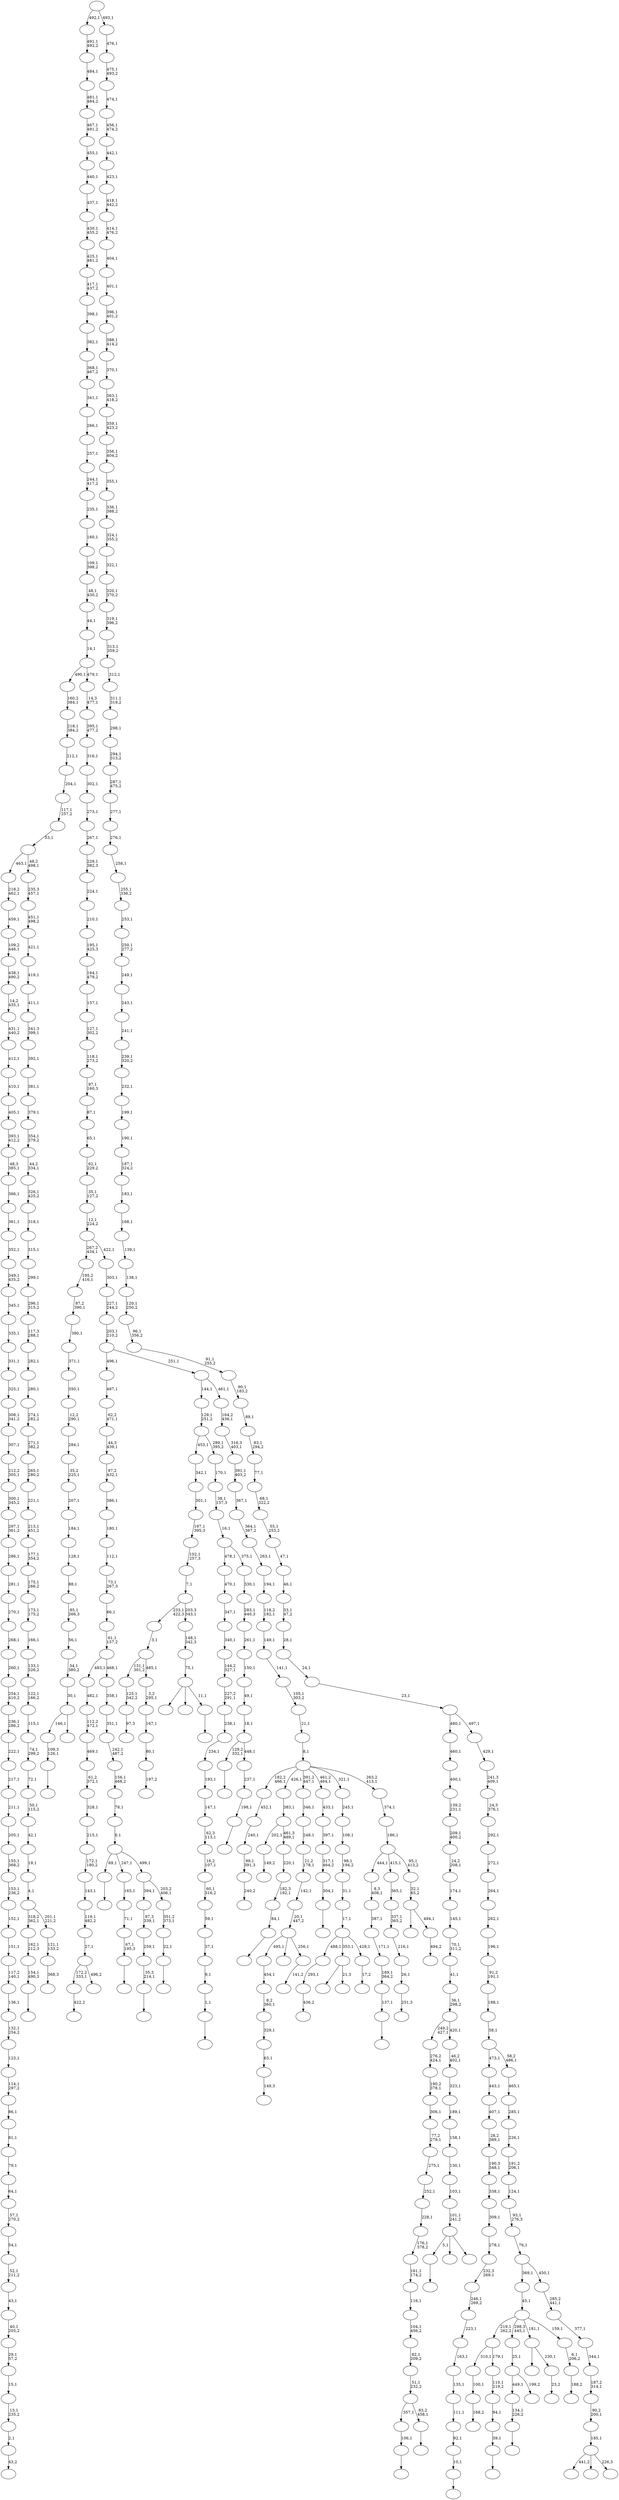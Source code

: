 digraph T {
	550 [label=""]
	549 [label=""]
	548 [label=""]
	547 [label=""]
	546 [label=""]
	545 [label=""]
	544 [label=""]
	543 [label=""]
	542 [label=""]
	541 [label=""]
	540 [label=""]
	539 [label=""]
	538 [label=""]
	537 [label=""]
	536 [label=""]
	535 [label=""]
	534 [label=""]
	533 [label=""]
	532 [label=""]
	531 [label=""]
	530 [label=""]
	529 [label=""]
	528 [label=""]
	527 [label=""]
	526 [label=""]
	525 [label=""]
	524 [label=""]
	523 [label=""]
	522 [label=""]
	521 [label=""]
	520 [label=""]
	519 [label=""]
	518 [label=""]
	517 [label=""]
	516 [label=""]
	515 [label=""]
	514 [label=""]
	513 [label=""]
	512 [label=""]
	511 [label=""]
	510 [label=""]
	509 [label=""]
	508 [label=""]
	507 [label=""]
	506 [label=""]
	505 [label=""]
	504 [label=""]
	503 [label=""]
	502 [label=""]
	501 [label=""]
	500 [label=""]
	499 [label=""]
	498 [label=""]
	497 [label=""]
	496 [label=""]
	495 [label=""]
	494 [label=""]
	493 [label=""]
	492 [label=""]
	491 [label=""]
	490 [label=""]
	489 [label=""]
	488 [label=""]
	487 [label=""]
	486 [label=""]
	485 [label=""]
	484 [label=""]
	483 [label=""]
	482 [label=""]
	481 [label=""]
	480 [label=""]
	479 [label=""]
	478 [label=""]
	477 [label=""]
	476 [label=""]
	475 [label=""]
	474 [label=""]
	473 [label=""]
	472 [label=""]
	471 [label=""]
	470 [label=""]
	469 [label=""]
	468 [label=""]
	467 [label=""]
	466 [label=""]
	465 [label=""]
	464 [label=""]
	463 [label=""]
	462 [label=""]
	461 [label=""]
	460 [label=""]
	459 [label=""]
	458 [label=""]
	457 [label=""]
	456 [label=""]
	455 [label=""]
	454 [label=""]
	453 [label=""]
	452 [label=""]
	451 [label=""]
	450 [label=""]
	449 [label=""]
	448 [label=""]
	447 [label=""]
	446 [label=""]
	445 [label=""]
	444 [label=""]
	443 [label=""]
	442 [label=""]
	441 [label=""]
	440 [label=""]
	439 [label=""]
	438 [label=""]
	437 [label=""]
	436 [label=""]
	435 [label=""]
	434 [label=""]
	433 [label=""]
	432 [label=""]
	431 [label=""]
	430 [label=""]
	429 [label=""]
	428 [label=""]
	427 [label=""]
	426 [label=""]
	425 [label=""]
	424 [label=""]
	423 [label=""]
	422 [label=""]
	421 [label=""]
	420 [label=""]
	419 [label=""]
	418 [label=""]
	417 [label=""]
	416 [label=""]
	415 [label=""]
	414 [label=""]
	413 [label=""]
	412 [label=""]
	411 [label=""]
	410 [label=""]
	409 [label=""]
	408 [label=""]
	407 [label=""]
	406 [label=""]
	405 [label=""]
	404 [label=""]
	403 [label=""]
	402 [label=""]
	401 [label=""]
	400 [label=""]
	399 [label=""]
	398 [label=""]
	397 [label=""]
	396 [label=""]
	395 [label=""]
	394 [label=""]
	393 [label=""]
	392 [label=""]
	391 [label=""]
	390 [label=""]
	389 [label=""]
	388 [label=""]
	387 [label=""]
	386 [label=""]
	385 [label=""]
	384 [label=""]
	383 [label=""]
	382 [label=""]
	381 [label=""]
	380 [label=""]
	379 [label=""]
	378 [label=""]
	377 [label=""]
	376 [label=""]
	375 [label=""]
	374 [label=""]
	373 [label=""]
	372 [label=""]
	371 [label=""]
	370 [label=""]
	369 [label=""]
	368 [label=""]
	367 [label=""]
	366 [label=""]
	365 [label=""]
	364 [label=""]
	363 [label=""]
	362 [label=""]
	361 [label=""]
	360 [label=""]
	359 [label=""]
	358 [label=""]
	357 [label=""]
	356 [label=""]
	355 [label=""]
	354 [label=""]
	353 [label=""]
	352 [label=""]
	351 [label=""]
	350 [label=""]
	349 [label=""]
	348 [label=""]
	347 [label=""]
	346 [label=""]
	345 [label=""]
	344 [label=""]
	343 [label=""]
	342 [label=""]
	341 [label=""]
	340 [label=""]
	339 [label=""]
	338 [label=""]
	337 [label=""]
	336 [label=""]
	335 [label=""]
	334 [label=""]
	333 [label=""]
	332 [label=""]
	331 [label=""]
	330 [label=""]
	329 [label=""]
	328 [label=""]
	327 [label=""]
	326 [label=""]
	325 [label=""]
	324 [label=""]
	323 [label=""]
	322 [label=""]
	321 [label=""]
	320 [label=""]
	319 [label=""]
	318 [label=""]
	317 [label=""]
	316 [label=""]
	315 [label=""]
	314 [label=""]
	313 [label=""]
	312 [label=""]
	311 [label=""]
	310 [label=""]
	309 [label=""]
	308 [label=""]
	307 [label=""]
	306 [label=""]
	305 [label=""]
	304 [label=""]
	303 [label=""]
	302 [label=""]
	301 [label=""]
	300 [label=""]
	299 [label=""]
	298 [label=""]
	297 [label=""]
	296 [label=""]
	295 [label=""]
	294 [label=""]
	293 [label=""]
	292 [label=""]
	291 [label=""]
	290 [label=""]
	289 [label=""]
	288 [label=""]
	287 [label=""]
	286 [label=""]
	285 [label=""]
	284 [label=""]
	283 [label=""]
	282 [label=""]
	281 [label=""]
	280 [label=""]
	279 [label=""]
	278 [label=""]
	277 [label=""]
	276 [label=""]
	275 [label=""]
	274 [label=""]
	273 [label=""]
	272 [label=""]
	271 [label=""]
	270 [label=""]
	269 [label=""]
	268 [label=""]
	267 [label=""]
	266 [label=""]
	265 [label=""]
	264 [label=""]
	263 [label=""]
	262 [label=""]
	261 [label=""]
	260 [label=""]
	259 [label=""]
	258 [label=""]
	257 [label=""]
	256 [label=""]
	255 [label=""]
	254 [label=""]
	253 [label=""]
	252 [label=""]
	251 [label=""]
	250 [label=""]
	249 [label=""]
	248 [label=""]
	247 [label=""]
	246 [label=""]
	245 [label=""]
	244 [label=""]
	243 [label=""]
	242 [label=""]
	241 [label=""]
	240 [label=""]
	239 [label=""]
	238 [label=""]
	237 [label=""]
	236 [label=""]
	235 [label=""]
	234 [label=""]
	233 [label=""]
	232 [label=""]
	231 [label=""]
	230 [label=""]
	229 [label=""]
	228 [label=""]
	227 [label=""]
	226 [label=""]
	225 [label=""]
	224 [label=""]
	223 [label=""]
	222 [label=""]
	221 [label=""]
	220 [label=""]
	219 [label=""]
	218 [label=""]
	217 [label=""]
	216 [label=""]
	215 [label=""]
	214 [label=""]
	213 [label=""]
	212 [label=""]
	211 [label=""]
	210 [label=""]
	209 [label=""]
	208 [label=""]
	207 [label=""]
	206 [label=""]
	205 [label=""]
	204 [label=""]
	203 [label=""]
	202 [label=""]
	201 [label=""]
	200 [label=""]
	199 [label=""]
	198 [label=""]
	197 [label=""]
	196 [label=""]
	195 [label=""]
	194 [label=""]
	193 [label=""]
	192 [label=""]
	191 [label=""]
	190 [label=""]
	189 [label=""]
	188 [label=""]
	187 [label=""]
	186 [label=""]
	185 [label=""]
	184 [label=""]
	183 [label=""]
	182 [label=""]
	181 [label=""]
	180 [label=""]
	179 [label=""]
	178 [label=""]
	177 [label=""]
	176 [label=""]
	175 [label=""]
	174 [label=""]
	173 [label=""]
	172 [label=""]
	171 [label=""]
	170 [label=""]
	169 [label=""]
	168 [label=""]
	167 [label=""]
	166 [label=""]
	165 [label=""]
	164 [label=""]
	163 [label=""]
	162 [label=""]
	161 [label=""]
	160 [label=""]
	159 [label=""]
	158 [label=""]
	157 [label=""]
	156 [label=""]
	155 [label=""]
	154 [label=""]
	153 [label=""]
	152 [label=""]
	151 [label=""]
	150 [label=""]
	149 [label=""]
	148 [label=""]
	147 [label=""]
	146 [label=""]
	145 [label=""]
	144 [label=""]
	143 [label=""]
	142 [label=""]
	141 [label=""]
	140 [label=""]
	139 [label=""]
	138 [label=""]
	137 [label=""]
	136 [label=""]
	135 [label=""]
	134 [label=""]
	133 [label=""]
	132 [label=""]
	131 [label=""]
	130 [label=""]
	129 [label=""]
	128 [label=""]
	127 [label=""]
	126 [label=""]
	125 [label=""]
	124 [label=""]
	123 [label=""]
	122 [label=""]
	121 [label=""]
	120 [label=""]
	119 [label=""]
	118 [label=""]
	117 [label=""]
	116 [label=""]
	115 [label=""]
	114 [label=""]
	113 [label=""]
	112 [label=""]
	111 [label=""]
	110 [label=""]
	109 [label=""]
	108 [label=""]
	107 [label=""]
	106 [label=""]
	105 [label=""]
	104 [label=""]
	103 [label=""]
	102 [label=""]
	101 [label=""]
	100 [label=""]
	99 [label=""]
	98 [label=""]
	97 [label=""]
	96 [label=""]
	95 [label=""]
	94 [label=""]
	93 [label=""]
	92 [label=""]
	91 [label=""]
	90 [label=""]
	89 [label=""]
	88 [label=""]
	87 [label=""]
	86 [label=""]
	85 [label=""]
	84 [label=""]
	83 [label=""]
	82 [label=""]
	81 [label=""]
	80 [label=""]
	79 [label=""]
	78 [label=""]
	77 [label=""]
	76 [label=""]
	75 [label=""]
	74 [label=""]
	73 [label=""]
	72 [label=""]
	71 [label=""]
	70 [label=""]
	69 [label=""]
	68 [label=""]
	67 [label=""]
	66 [label=""]
	65 [label=""]
	64 [label=""]
	63 [label=""]
	62 [label=""]
	61 [label=""]
	60 [label=""]
	59 [label=""]
	58 [label=""]
	57 [label=""]
	56 [label=""]
	55 [label=""]
	54 [label=""]
	53 [label=""]
	52 [label=""]
	51 [label=""]
	50 [label=""]
	49 [label=""]
	48 [label=""]
	47 [label=""]
	46 [label=""]
	45 [label=""]
	44 [label=""]
	43 [label=""]
	42 [label=""]
	41 [label=""]
	40 [label=""]
	39 [label=""]
	38 [label=""]
	37 [label=""]
	36 [label=""]
	35 [label=""]
	34 [label=""]
	33 [label=""]
	32 [label=""]
	31 [label=""]
	30 [label=""]
	29 [label=""]
	28 [label=""]
	27 [label=""]
	26 [label=""]
	25 [label=""]
	24 [label=""]
	23 [label=""]
	22 [label=""]
	21 [label=""]
	20 [label=""]
	19 [label=""]
	18 [label=""]
	17 [label=""]
	16 [label=""]
	15 [label=""]
	14 [label=""]
	13 [label=""]
	12 [label=""]
	11 [label=""]
	10 [label=""]
	9 [label=""]
	8 [label=""]
	7 [label=""]
	6 [label=""]
	5 [label=""]
	4 [label=""]
	3 [label=""]
	2 [label=""]
	1 [label=""]
	0 [label=""]
	548 -> 549 [label="97,3"]
	547 -> 548 [label="125,1\n342,2"]
	544 -> 545 [label=""]
	542 -> 543 [label="168,2"]
	541 -> 542 [label="100,1"]
	539 -> 540 [label="43,2"]
	538 -> 539 [label="2,1"]
	537 -> 538 [label="13,1\n235,2"]
	536 -> 537 [label="15,1"]
	535 -> 536 [label="29,1\n57,2"]
	534 -> 535 [label="40,1\n205,2"]
	533 -> 534 [label="43,1"]
	532 -> 533 [label="52,1\n211,2"]
	531 -> 532 [label="54,1"]
	530 -> 531 [label="57,1\n270,2"]
	529 -> 530 [label="64,1"]
	528 -> 529 [label="79,1"]
	527 -> 528 [label="81,1"]
	526 -> 527 [label="86,1"]
	525 -> 526 [label="114,1\n297,2"]
	524 -> 525 [label="123,1"]
	523 -> 524 [label="132,1\n254,2"]
	522 -> 523 [label="136,1"]
	521 -> 522 [label="117,2\n140,1"]
	520 -> 521 [label="151,1"]
	519 -> 520 [label="152,1"]
	518 -> 519 [label="153,1\n236,2"]
	517 -> 518 [label="155,1\n368,2"]
	516 -> 517 [label="205,1"]
	515 -> 516 [label="211,1"]
	514 -> 515 [label="217,1"]
	513 -> 514 [label="222,1"]
	512 -> 513 [label="236,1\n286,2"]
	511 -> 512 [label="254,1\n410,2"]
	510 -> 511 [label="260,1"]
	509 -> 510 [label="268,1"]
	508 -> 509 [label="270,1"]
	507 -> 508 [label="281,1"]
	506 -> 507 [label="286,1"]
	505 -> 506 [label="297,1\n361,2"]
	504 -> 505 [label="300,1\n345,2"]
	503 -> 504 [label="212,2\n305,1"]
	502 -> 503 [label="307,1"]
	501 -> 502 [label="308,1\n341,2"]
	500 -> 501 [label="325,1"]
	499 -> 500 [label="331,1"]
	498 -> 499 [label="335,1"]
	497 -> 498 [label="345,1"]
	496 -> 497 [label="349,1\n435,2"]
	495 -> 496 [label="352,1"]
	494 -> 495 [label="361,1"]
	493 -> 494 [label="366,1"]
	492 -> 493 [label="48,3\n385,1"]
	491 -> 492 [label="393,1\n412,2"]
	490 -> 491 [label="405,1"]
	489 -> 490 [label="410,1"]
	488 -> 489 [label="412,1"]
	487 -> 488 [label="431,1\n440,2"]
	486 -> 487 [label="14,2\n435,1"]
	485 -> 486 [label="438,1\n490,2"]
	484 -> 485 [label="109,2\n446,1"]
	483 -> 484 [label="459,1"]
	482 -> 483 [label="218,2\n462,1"]
	478 -> 479 [label=""]
	477 -> 478 [label="106,1"]
	475 -> 476 [label=""]
	474 -> 475 [label="1,1"]
	473 -> 474 [label="9,1"]
	472 -> 473 [label="37,1"]
	471 -> 472 [label="59,1"]
	470 -> 471 [label="60,1\n316,2"]
	469 -> 470 [label="16,2\n107,1"]
	468 -> 469 [label="62,3\n113,1"]
	467 -> 468 [label="147,1"]
	466 -> 467 [label="193,1"]
	465 -> 466 [label="234,1"]
	464 -> 465 [label="238,1"]
	463 -> 464 [label="227,2\n291,1"]
	462 -> 463 [label="144,2\n327,1"]
	461 -> 462 [label="340,1"]
	460 -> 461 [label="347,1"]
	459 -> 460 [label="470,1"]
	457 -> 458 [label="149,2"]
	455 -> 456 [label="240,2"]
	454 -> 455 [label="99,1\n391,3"]
	453 -> 454 [label="240,1"]
	452 -> 453 [label="452,1"]
	449 -> 450 [label=""]
	448 -> 449 [label="137,1"]
	447 -> 448 [label="169,1\n364,2"]
	446 -> 447 [label="171,1"]
	445 -> 446 [label="387,1"]
	444 -> 445 [label="8,3\n408,1"]
	441 -> 442 [label="149,3"]
	440 -> 441 [label="63,1"]
	439 -> 440 [label="329,1"]
	438 -> 439 [label="8,2\n360,1"]
	437 -> 438 [label="454,1"]
	435 -> 436 [label=""]
	433 -> 434 [label=""]
	432 -> 433 [label="35,3\n214,1"]
	431 -> 432 [label="259,1"]
	430 -> 431 [label="87,3\n339,1"]
	428 -> 429 [label="197,2"]
	427 -> 428 [label="80,1"]
	426 -> 427 [label="167,1"]
	425 -> 426 [label="3,2\n295,1"]
	424 -> 547 [label="131,1\n301,2"]
	424 -> 425 [label="485,1"]
	423 -> 424 [label="3,1"]
	420 -> 421 [label="422,2"]
	418 -> 419 [label=""]
	417 -> 550 [label=""]
	417 -> 443 [label=""]
	417 -> 418 [label="11,1"]
	416 -> 417 [label="75,1"]
	415 -> 416 [label="148,1\n342,3"]
	414 -> 423 [label="233,1\n422,3"]
	414 -> 415 [label="203,3\n343,1"]
	413 -> 414 [label="7,1"]
	412 -> 413 [label="102,1\n257,3"]
	411 -> 412 [label="197,1\n395,3"]
	410 -> 411 [label="301,1"]
	409 -> 410 [label="342,1"]
	407 -> 408 [label=""]
	406 -> 477 [label="357,1"]
	406 -> 407 [label="83,2\n458,1"]
	405 -> 406 [label="51,1\n232,2"]
	404 -> 405 [label="82,1\n209,2"]
	403 -> 404 [label="104,1\n456,2"]
	402 -> 403 [label="116,1"]
	401 -> 402 [label="161,1\n174,2"]
	400 -> 401 [label="176,1\n378,2"]
	399 -> 400 [label="228,1"]
	398 -> 399 [label="252,1"]
	397 -> 398 [label="275,1"]
	396 -> 397 [label="77,2\n279,1"]
	395 -> 396 [label="306,1"]
	394 -> 395 [label="190,2\n378,1"]
	393 -> 394 [label="276,2\n424,1"]
	391 -> 392 [label="251,3"]
	390 -> 391 [label="26,1"]
	389 -> 390 [label="216,1"]
	388 -> 389 [label="337,1\n365,2"]
	387 -> 388 [label="365,1"]
	385 -> 386 [label="436,2"]
	384 -> 385 [label="293,1"]
	382 -> 383 [label=""]
	381 -> 382 [label="39,1"]
	380 -> 381 [label="94,1"]
	379 -> 380 [label="110,1\n219,2"]
	378 -> 541 [label="310,1"]
	378 -> 379 [label="179,1"]
	376 -> 377 [label=""]
	375 -> 376 [label="134,1\n226,2"]
	373 -> 374 [label=""]
	372 -> 373 [label="67,1\n195,3"]
	371 -> 372 [label="71,1"]
	370 -> 371 [label="165,1"]
	368 -> 369 [label=""]
	367 -> 368 [label="10,1"]
	366 -> 367 [label="92,1"]
	365 -> 366 [label="111,1"]
	364 -> 365 [label="135,1"]
	363 -> 364 [label="163,1"]
	362 -> 363 [label="223,1"]
	361 -> 362 [label="246,1\n269,2"]
	360 -> 361 [label="232,3\n269,1"]
	359 -> 360 [label="278,1"]
	358 -> 359 [label="309,1"]
	357 -> 358 [label="338,1"]
	356 -> 357 [label="190,3\n348,1"]
	355 -> 356 [label="28,2\n389,1"]
	354 -> 355 [label="407,1"]
	353 -> 354 [label="443,1"]
	351 -> 352 [label=""]
	350 -> 351 [label="154,1\n490,3"]
	349 -> 350 [label="162,1\n212,3"]
	347 -> 348 [label=""]
	346 -> 347 [label="109,3\n126,1"]
	344 -> 345 [label=""]
	342 -> 420 [label="172,2\n333,1"]
	342 -> 343 [label="496,2"]
	341 -> 342 [label="27,1"]
	340 -> 341 [label="119,1\n482,2"]
	339 -> 340 [label="143,1"]
	338 -> 339 [label="172,1\n180,2"]
	337 -> 338 [label="215,1"]
	336 -> 337 [label="328,1"]
	335 -> 336 [label="61,2\n372,1"]
	334 -> 335 [label="469,1"]
	333 -> 334 [label="112,2\n472,1"]
	332 -> 333 [label="482,1"]
	330 -> 331 [label=""]
	329 -> 330 [label="84,1"]
	328 -> 329 [label="182,3\n192,1"]
	327 -> 328 [label="220,1"]
	326 -> 457 [label="202,1"]
	326 -> 327 [label="461,3\n489,1"]
	325 -> 326 [label="383,1"]
	323 -> 324 [label=""]
	322 -> 323 [label="22,1"]
	321 -> 322 [label="351,2\n373,1"]
	320 -> 430 [label="394,1"]
	320 -> 321 [label="203,2\n406,1"]
	319 -> 435 [label="69,1"]
	319 -> 370 [label="247,1"]
	319 -> 320 [label="499,1"]
	318 -> 319 [label="0,1"]
	317 -> 318 [label="78,1"]
	316 -> 317 [label="156,1\n468,2"]
	315 -> 316 [label="242,1\n487,2"]
	314 -> 315 [label="351,1"]
	313 -> 314 [label="358,1"]
	312 -> 332 [label="483,1"]
	312 -> 313 [label="468,1"]
	311 -> 312 [label="61,1\n157,2"]
	310 -> 311 [label="66,1"]
	309 -> 310 [label="73,1\n267,3"]
	308 -> 309 [label="112,1"]
	307 -> 308 [label="180,1"]
	306 -> 307 [label="386,1"]
	305 -> 306 [label="97,2\n432,1"]
	304 -> 305 [label="44,3\n439,1"]
	303 -> 304 [label="62,2\n471,1"]
	302 -> 303 [label="487,1"]
	300 -> 301 [label="141,2"]
	299 -> 437 [label="495,1"]
	299 -> 422 [label=""]
	299 -> 300 [label="256,1"]
	298 -> 299 [label="20,1\n447,2"]
	297 -> 298 [label="142,1"]
	296 -> 297 [label="21,2\n178,1"]
	295 -> 296 [label="248,1"]
	294 -> 295 [label="346,1"]
	292 -> 544 [label="5,1"]
	292 -> 481 [label=""]
	292 -> 293 [label=""]
	291 -> 292 [label="101,1\n241,2"]
	290 -> 291 [label="103,1"]
	289 -> 290 [label="130,1"]
	288 -> 289 [label="158,1"]
	287 -> 288 [label="189,1"]
	286 -> 287 [label="323,1"]
	285 -> 286 [label="46,2\n402,1"]
	284 -> 393 [label="249,2\n427,1"]
	284 -> 285 [label="420,1"]
	283 -> 284 [label="36,1\n298,2"]
	282 -> 283 [label="41,1"]
	281 -> 282 [label="70,1\n311,2"]
	280 -> 281 [label="145,1"]
	279 -> 280 [label="174,1"]
	278 -> 279 [label="24,2\n208,1"]
	277 -> 278 [label="209,1\n400,2"]
	276 -> 277 [label="139,2\n231,1"]
	275 -> 276 [label="400,1"]
	274 -> 275 [label="460,1"]
	272 -> 273 [label="368,3"]
	271 -> 272 [label="121,1\n133,2"]
	270 -> 349 [label="318,2\n362,1"]
	270 -> 271 [label="201,1\n221,2"]
	269 -> 270 [label="4,1"]
	268 -> 269 [label="19,1"]
	267 -> 268 [label="42,1"]
	266 -> 267 [label="50,1\n115,2"]
	265 -> 266 [label="72,1"]
	264 -> 265 [label="74,1\n299,2"]
	263 -> 264 [label="115,1"]
	262 -> 263 [label="122,1\n166,2"]
	261 -> 262 [label="133,1\n326,2"]
	260 -> 261 [label="166,1"]
	259 -> 260 [label="173,1\n175,2"]
	258 -> 259 [label="175,1\n266,2"]
	257 -> 258 [label="177,1\n354,2"]
	256 -> 257 [label="213,1\n451,2"]
	255 -> 256 [label="221,1"]
	254 -> 255 [label="265,1\n280,2"]
	253 -> 254 [label="271,1\n382,2"]
	252 -> 253 [label="274,1\n282,2"]
	251 -> 252 [label="280,1"]
	250 -> 251 [label="282,1"]
	249 -> 250 [label="117,3\n288,1"]
	248 -> 249 [label="296,1\n315,2"]
	247 -> 248 [label="299,1"]
	246 -> 247 [label="315,1"]
	245 -> 246 [label="318,1"]
	244 -> 245 [label="326,1\n425,2"]
	243 -> 244 [label="44,2\n334,1"]
	242 -> 243 [label="354,1\n379,2"]
	241 -> 242 [label="379,1"]
	240 -> 241 [label="381,1"]
	239 -> 240 [label="392,1"]
	238 -> 239 [label="341,3\n399,1"]
	237 -> 238 [label="411,1"]
	236 -> 237 [label="419,1"]
	235 -> 236 [label="421,1"]
	234 -> 235 [label="451,1\n498,2"]
	233 -> 234 [label="235,3\n457,1"]
	232 -> 482 [label="463,1"]
	232 -> 233 [label="48,2\n498,1"]
	231 -> 232 [label="53,1"]
	230 -> 231 [label="117,1\n257,2"]
	229 -> 230 [label="204,1"]
	228 -> 229 [label="212,1"]
	227 -> 228 [label="218,1\n384,2"]
	226 -> 227 [label="160,2\n384,1"]
	224 -> 225 [label=""]
	223 -> 224 [label="198,1"]
	222 -> 223 [label="237,1"]
	221 -> 344 [label="129,2\n332,1"]
	221 -> 222 [label="448,1"]
	220 -> 221 [label="18,1"]
	219 -> 220 [label="49,1"]
	218 -> 219 [label="150,1"]
	217 -> 218 [label="261,1"]
	216 -> 217 [label="283,1\n440,3"]
	215 -> 216 [label="330,1"]
	214 -> 459 [label="478,1"]
	214 -> 215 [label="375,1"]
	213 -> 214 [label="16,1"]
	212 -> 213 [label="38,1\n157,3"]
	211 -> 212 [label="170,1"]
	210 -> 409 [label="453,1"]
	210 -> 211 [label="289,1\n395,2"]
	209 -> 210 [label="129,1\n251,2"]
	207 -> 375 [label="449,1"]
	207 -> 208 [label="199,2"]
	206 -> 207 [label="25,1"]
	203 -> 204 [label=""]
	202 -> 203 [label="304,1"]
	201 -> 202 [label="317,1\n464,2"]
	200 -> 201 [label="397,1"]
	199 -> 200 [label="433,1"]
	197 -> 546 [label=""]
	197 -> 198 [label="21,3"]
	194 -> 346 [label="146,1"]
	194 -> 195 [label=""]
	193 -> 194 [label="30,1"]
	192 -> 193 [label="34,1\n380,2"]
	191 -> 192 [label="56,1"]
	190 -> 191 [label="85,1\n266,3"]
	189 -> 190 [label="88,1"]
	188 -> 189 [label="128,1"]
	187 -> 188 [label="184,1"]
	186 -> 187 [label="207,1"]
	185 -> 186 [label="35,2\n225,1"]
	184 -> 185 [label="284,1"]
	183 -> 184 [label="12,2\n290,1"]
	182 -> 183 [label="350,1"]
	181 -> 182 [label="371,1"]
	180 -> 181 [label="380,1"]
	179 -> 180 [label="87,2\n390,1"]
	178 -> 179 [label="195,2\n416,1"]
	176 -> 177 [label="23,2"]
	175 -> 205 [label=""]
	175 -> 176 [label="230,1"]
	173 -> 174 [label="17,2"]
	172 -> 384 [label="488,1"]
	172 -> 197 [label="353,1"]
	172 -> 173 [label="428,1"]
	171 -> 172 [label="17,1"]
	170 -> 171 [label="31,1"]
	169 -> 170 [label="98,1\n194,2"]
	168 -> 169 [label="108,1"]
	167 -> 168 [label="245,1"]
	165 -> 166 [label="188,2"]
	164 -> 165 [label="6,1\n206,2"]
	163 -> 378 [label="219,1\n262,2"]
	163 -> 206 [label="298,3\n445,1"]
	163 -> 175 [label="181,1"]
	163 -> 164 [label="159,1"]
	162 -> 163 [label="45,1"]
	160 -> 161 [label="494,2"]
	159 -> 451 [label=""]
	159 -> 160 [label="494,1"]
	158 -> 159 [label="32,1\n65,2"]
	157 -> 444 [label="444,1"]
	157 -> 387 [label="415,1"]
	157 -> 158 [label="95,1\n413,2"]
	156 -> 157 [label="186,1"]
	155 -> 156 [label="374,1"]
	154 -> 452 [label="182,2\n466,1"]
	154 -> 325 [label="426,1"]
	154 -> 294 [label="391,2\n447,1"]
	154 -> 199 [label="461,2\n464,1"]
	154 -> 167 [label="321,1"]
	154 -> 155 [label="263,2\n413,1"]
	153 -> 154 [label="8,1"]
	152 -> 153 [label="21,1"]
	151 -> 152 [label="105,1\n303,2"]
	150 -> 151 [label="141,1"]
	149 -> 150 [label="149,1"]
	148 -> 149 [label="118,2\n182,1"]
	147 -> 148 [label="194,1"]
	146 -> 147 [label="263,1"]
	145 -> 146 [label="364,1\n367,2"]
	144 -> 145 [label="367,1"]
	143 -> 144 [label="391,1\n403,2"]
	142 -> 143 [label="316,3\n403,1"]
	141 -> 142 [label="164,2\n436,1"]
	140 -> 209 [label="144,1"]
	140 -> 141 [label="461,1"]
	139 -> 302 [label="496,1"]
	139 -> 140 [label="251,1"]
	138 -> 139 [label="203,1\n210,2"]
	137 -> 138 [label="227,1\n244,2"]
	136 -> 137 [label="303,1"]
	135 -> 178 [label="267,2\n434,1"]
	135 -> 136 [label="422,1"]
	134 -> 135 [label="12,1\n224,2"]
	133 -> 134 [label="35,1\n127,2"]
	132 -> 133 [label="62,1\n229,2"]
	131 -> 132 [label="65,1"]
	130 -> 131 [label="87,1"]
	129 -> 130 [label="97,1\n160,3"]
	128 -> 129 [label="118,1\n273,2"]
	127 -> 128 [label="127,1\n302,2"]
	126 -> 127 [label="157,1"]
	125 -> 126 [label="164,1\n479,2"]
	124 -> 125 [label="195,1\n425,3"]
	123 -> 124 [label="210,1"]
	122 -> 123 [label="224,1"]
	121 -> 122 [label="229,1\n382,3"]
	120 -> 121 [label="267,1"]
	119 -> 120 [label="273,1"]
	118 -> 119 [label="302,1"]
	117 -> 118 [label="316,1"]
	116 -> 117 [label="395,1\n477,2"]
	115 -> 116 [label="14,3\n477,1"]
	114 -> 226 [label="490,1"]
	114 -> 115 [label="479,1"]
	113 -> 114 [label="14,1"]
	112 -> 113 [label="44,1"]
	111 -> 112 [label="48,1\n430,2"]
	110 -> 111 [label="109,1\n398,2"]
	109 -> 110 [label="160,1"]
	108 -> 109 [label="235,1"]
	107 -> 108 [label="244,1\n417,2"]
	106 -> 107 [label="257,1"]
	105 -> 106 [label="266,1"]
	104 -> 105 [label="341,1"]
	103 -> 104 [label="368,1\n467,2"]
	102 -> 103 [label="382,1"]
	101 -> 102 [label="398,1"]
	100 -> 101 [label="417,1\n437,2"]
	99 -> 100 [label="425,1\n481,2"]
	98 -> 99 [label="430,1\n455,2"]
	97 -> 98 [label="437,1"]
	96 -> 97 [label="440,1"]
	95 -> 96 [label="455,1"]
	94 -> 95 [label="467,1\n491,2"]
	93 -> 94 [label="481,1\n484,2"]
	92 -> 93 [label="484,1"]
	91 -> 92 [label="491,1\n492,2"]
	89 -> 480 [label="441,2"]
	89 -> 196 [label=""]
	89 -> 90 [label="226,3"]
	88 -> 89 [label="185,1"]
	87 -> 88 [label="90,2\n200,1"]
	86 -> 87 [label="187,2\n314,1"]
	85 -> 86 [label="344,1"]
	84 -> 85 [label="377,1"]
	83 -> 84 [label="285,2\n441,1"]
	82 -> 162 [label="369,1"]
	82 -> 83 [label="450,1"]
	81 -> 82 [label="76,1"]
	80 -> 81 [label="93,1\n276,3"]
	79 -> 80 [label="124,1"]
	78 -> 79 [label="191,2\n206,1"]
	77 -> 78 [label="226,1"]
	76 -> 77 [label="285,1"]
	75 -> 76 [label="465,1"]
	74 -> 353 [label="473,1"]
	74 -> 75 [label="58,2\n486,1"]
	73 -> 74 [label="58,1"]
	72 -> 73 [label="188,1"]
	71 -> 72 [label="91,2\n191,1"]
	70 -> 71 [label="196,1"]
	69 -> 70 [label="262,1"]
	68 -> 69 [label="264,1"]
	67 -> 68 [label="272,1"]
	66 -> 67 [label="292,1"]
	65 -> 66 [label="24,3\n376,1"]
	64 -> 65 [label="241,3\n409,1"]
	63 -> 64 [label="429,1"]
	62 -> 274 [label="480,1"]
	62 -> 63 [label="497,1"]
	61 -> 62 [label="23,1"]
	60 -> 61 [label="24,1"]
	59 -> 60 [label="28,1"]
	58 -> 59 [label="33,1\n47,2"]
	57 -> 58 [label="46,1"]
	56 -> 57 [label="47,1"]
	55 -> 56 [label="55,1\n253,2"]
	54 -> 55 [label="68,1\n322,2"]
	53 -> 54 [label="77,1"]
	52 -> 53 [label="83,1\n294,2"]
	51 -> 52 [label="89,1"]
	50 -> 51 [label="90,1\n183,2"]
	49 -> 50 [label="91,1\n255,2"]
	48 -> 49 [label="96,1\n356,2"]
	47 -> 48 [label="120,1\n250,2"]
	46 -> 47 [label="138,1"]
	45 -> 46 [label="139,1"]
	44 -> 45 [label="168,1"]
	43 -> 44 [label="183,1"]
	42 -> 43 [label="187,1\n324,2"]
	41 -> 42 [label="190,1"]
	40 -> 41 [label="199,1"]
	39 -> 40 [label="232,1"]
	38 -> 39 [label="239,1\n320,2"]
	37 -> 38 [label="241,1"]
	36 -> 37 [label="243,1"]
	35 -> 36 [label="249,1"]
	34 -> 35 [label="250,1\n277,2"]
	33 -> 34 [label="253,1"]
	32 -> 33 [label="255,1\n336,2"]
	31 -> 32 [label="258,1"]
	30 -> 31 [label="276,1"]
	29 -> 30 [label="277,1"]
	28 -> 29 [label="287,1\n475,2"]
	27 -> 28 [label="294,1\n313,2"]
	26 -> 27 [label="298,1"]
	25 -> 26 [label="311,1\n319,2"]
	24 -> 25 [label="312,1"]
	23 -> 24 [label="313,1\n359,2"]
	22 -> 23 [label="319,1\n396,2"]
	21 -> 22 [label="320,1\n370,2"]
	20 -> 21 [label="322,1"]
	19 -> 20 [label="324,1\n355,2"]
	18 -> 19 [label="336,1\n388,2"]
	17 -> 18 [label="355,1"]
	16 -> 17 [label="356,1\n404,2"]
	15 -> 16 [label="359,1\n423,2"]
	14 -> 15 [label="363,1\n418,2"]
	13 -> 14 [label="370,1"]
	12 -> 13 [label="388,1\n414,2"]
	11 -> 12 [label="396,1\n401,2"]
	10 -> 11 [label="401,1"]
	9 -> 10 [label="404,1"]
	8 -> 9 [label="414,1\n476,2"]
	7 -> 8 [label="418,1\n442,2"]
	6 -> 7 [label="423,1"]
	5 -> 6 [label="442,1"]
	4 -> 5 [label="456,1\n474,2"]
	3 -> 4 [label="474,1"]
	2 -> 3 [label="475,1\n493,2"]
	1 -> 2 [label="476,1"]
	0 -> 91 [label="492,1"]
	0 -> 1 [label="493,1"]
}
